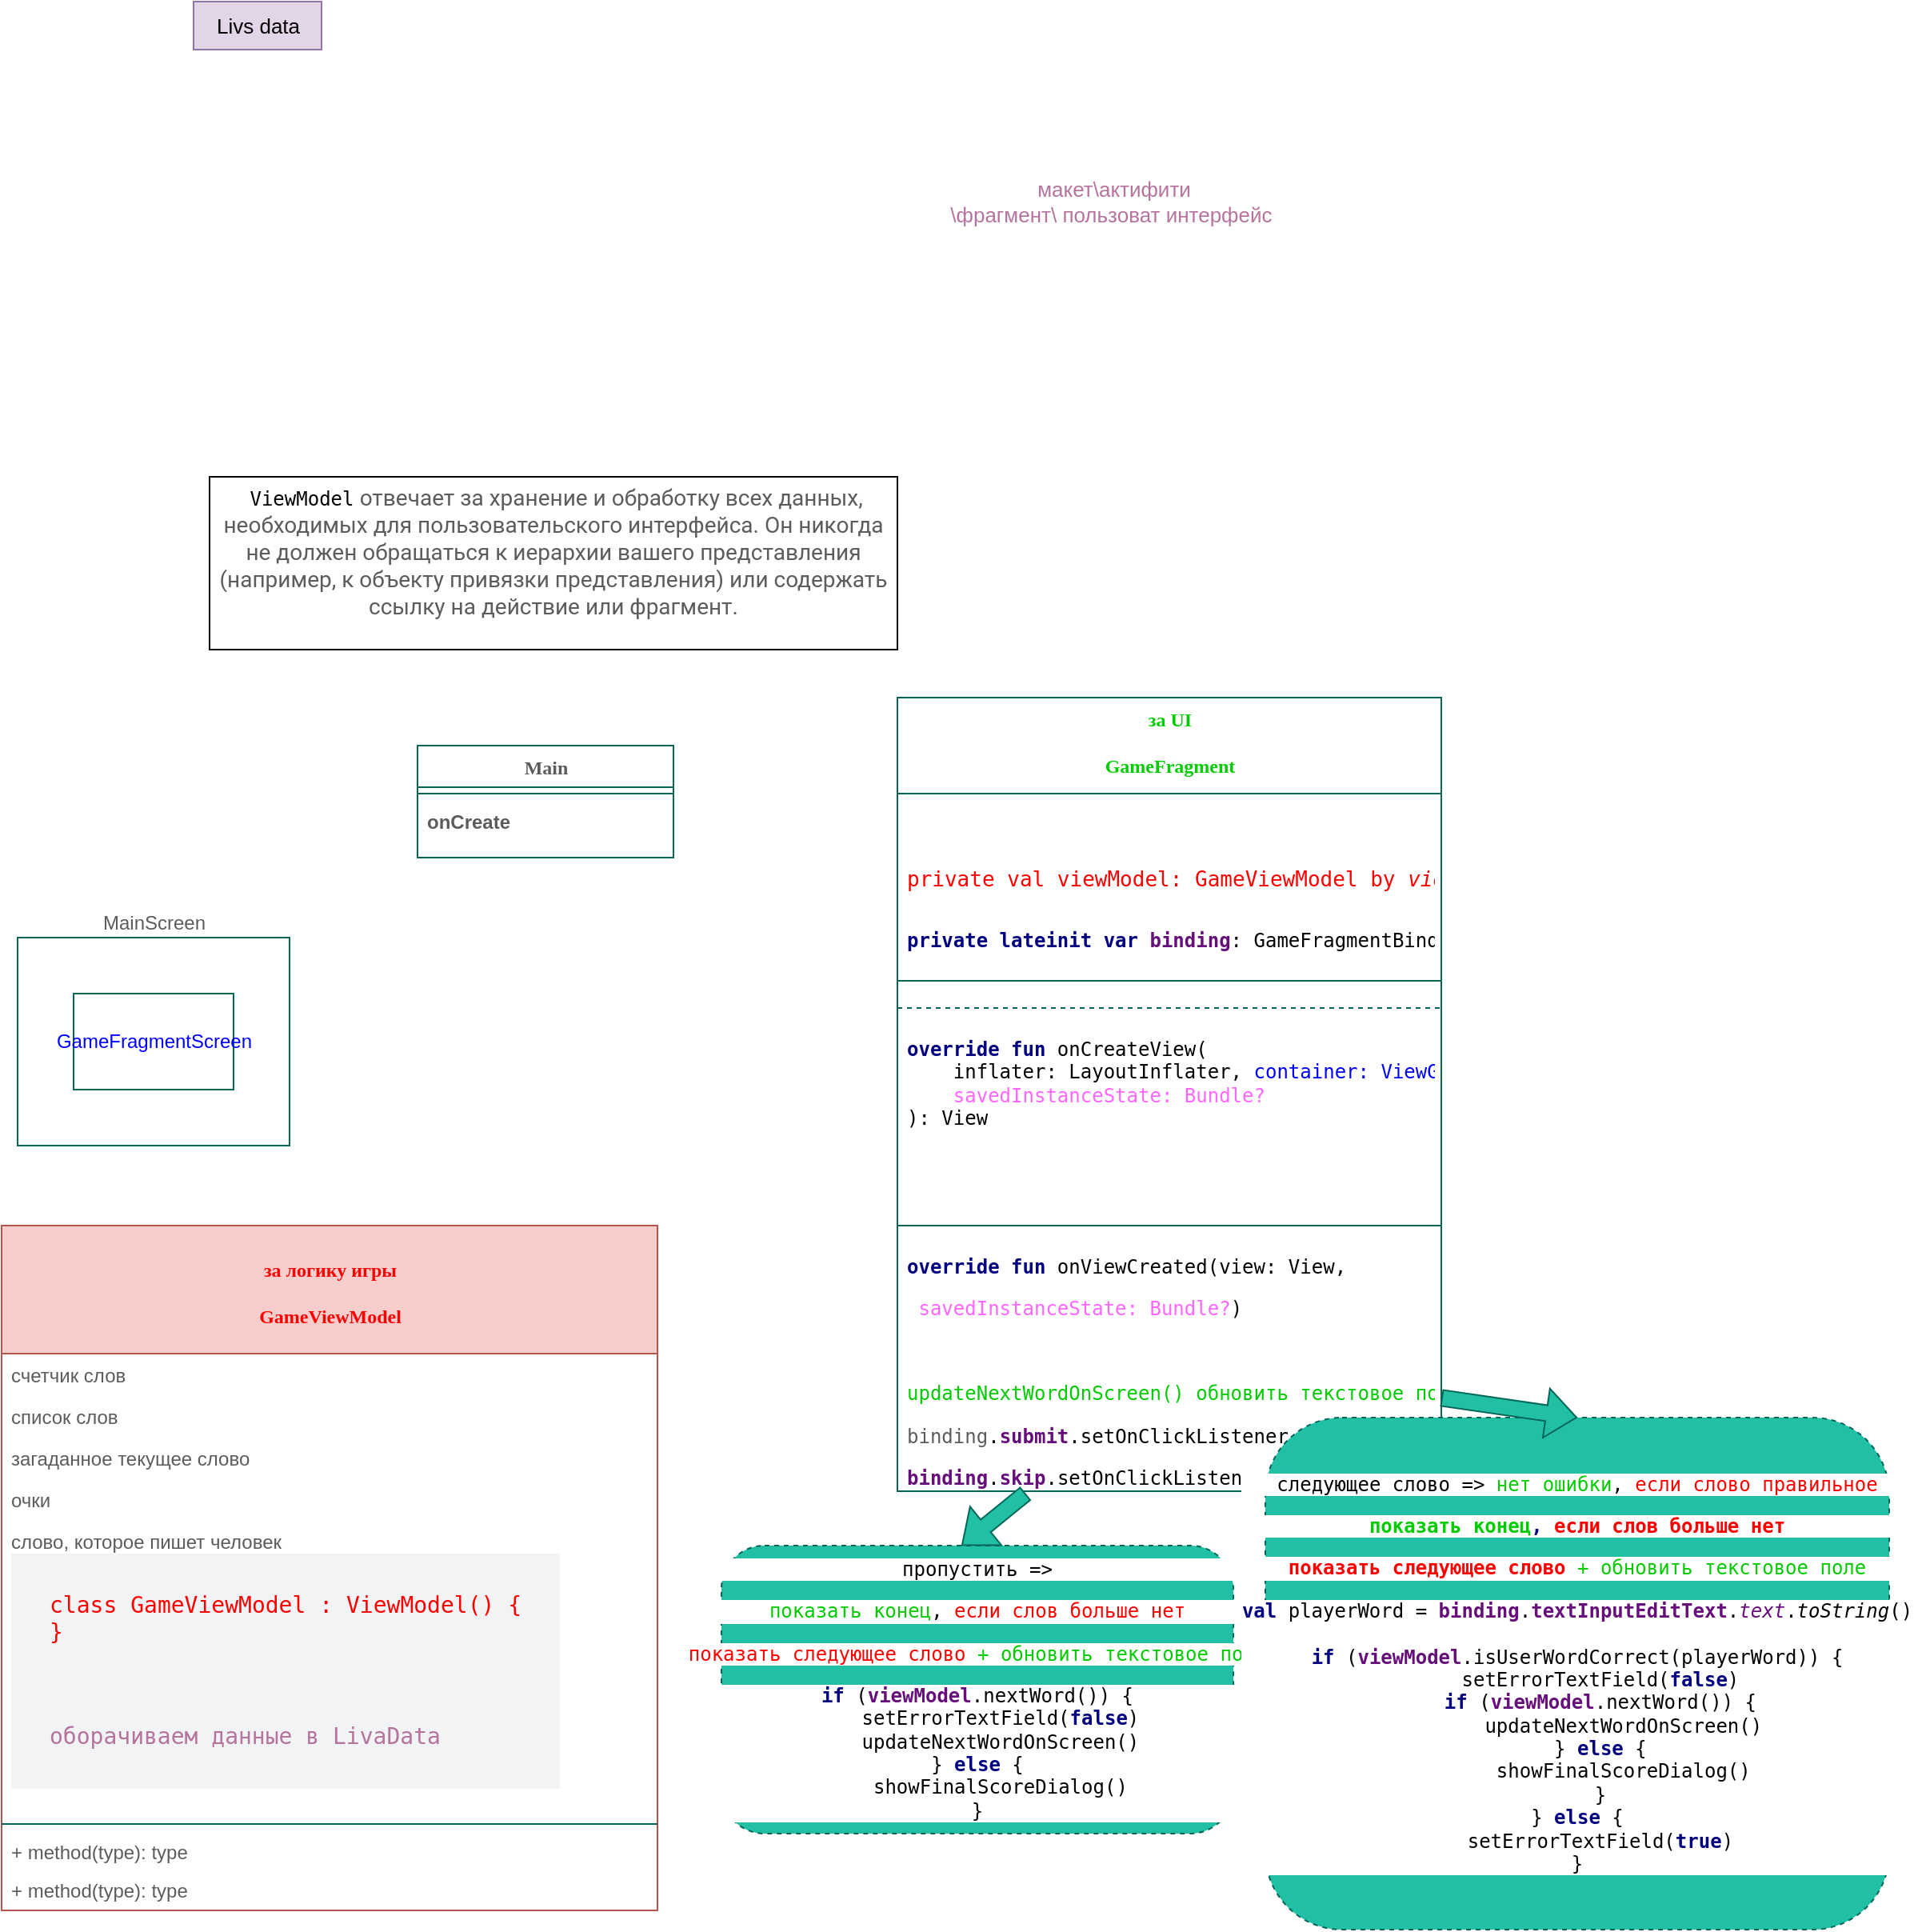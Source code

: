 <mxfile version="20.4.0" type="github">
  <diagram name="Page-1" id="9f46799a-70d6-7492-0946-bef42562c5a5">
    <mxGraphModel dx="2138" dy="1429" grid="1" gridSize="10" guides="1" tooltips="1" connect="1" arrows="1" fold="1" page="1" pageScale="1" pageWidth="1100" pageHeight="850" math="0" shadow="0">
      <root>
        <mxCell id="0" />
        <mxCell id="1" parent="0" />
        <mxCell id="78961159f06e98e8-17" value="Main" style="swimlane;html=1;fontStyle=1;align=center;verticalAlign=top;childLayout=stackLayout;horizontal=1;startSize=26;horizontalStack=0;resizeParent=1;resizeLast=0;collapsible=1;marginBottom=0;swimlaneFillColor=#ffffff;rounded=0;shadow=0;comic=0;labelBackgroundColor=none;strokeWidth=1;fillColor=none;fontFamily=Verdana;fontSize=12;strokeColor=#006658;fontColor=#5C5C5C;" parent="1" vertex="1">
          <mxGeometry x="170" y="-30" width="160" height="70" as="geometry" />
        </mxCell>
        <mxCell id="78961159f06e98e8-19" value="" style="line;html=1;strokeWidth=1;fillColor=none;align=left;verticalAlign=middle;spacingTop=-1;spacingLeft=3;spacingRight=3;rotatable=0;labelPosition=right;points=[];portConstraint=eastwest;strokeColor=#006658;fontColor=#5C5C5C;" parent="78961159f06e98e8-17" vertex="1">
          <mxGeometry y="26" width="160" height="8" as="geometry" />
        </mxCell>
        <mxCell id="78961159f06e98e8-20" value="onCreate" style="text;html=1;strokeColor=none;fillColor=none;align=left;verticalAlign=top;spacingLeft=4;spacingRight=4;whiteSpace=wrap;overflow=hidden;rotatable=0;points=[[0,0.5],[1,0.5]];portConstraint=eastwest;fontStyle=1;fontColor=#5C5C5C;" parent="78961159f06e98e8-17" vertex="1">
          <mxGeometry y="34" width="160" height="26" as="geometry" />
        </mxCell>
        <mxCell id="78961159f06e98e8-30" value="&lt;font color=&quot;#00cc00&quot;&gt;за UI&lt;br&gt;&lt;br&gt;GameFragment&lt;br&gt;&lt;/font&gt;" style="swimlane;html=1;fontStyle=1;align=center;verticalAlign=top;childLayout=stackLayout;horizontal=1;startSize=60;horizontalStack=0;resizeParent=1;resizeLast=0;collapsible=1;marginBottom=0;swimlaneFillColor=#ffffff;rounded=0;shadow=0;comic=0;labelBackgroundColor=none;strokeWidth=1;fillColor=default;fontFamily=Verdana;fontSize=12;strokeColor=#006658;fontColor=#5C5C5C;" parent="1" vertex="1">
          <mxGeometry x="470" y="-60" width="340" height="496" as="geometry">
            <mxRectangle x="480" y="-50" width="140" height="70" as="alternateBounds" />
          </mxGeometry>
        </mxCell>
        <mxCell id="78961159f06e98e8-32" value="&lt;span style=&quot;color: rgba(0, 0, 0, 0); font-family: monospace; font-size: 0px;&quot;&gt;%3CmxGraphModel%3E%3Croot%3E%3CmxCell%20id%3D%220%22%2F%3E%3CmxCell%20id%3D%221%22%20parent%3D%220%22%2F%3E%3CmxCell%20id%3D%222%22%20value%3D%22%26lt%3Bpre%20style%3D%26quot%3Bbackground-color%3A%23ffffff%3Bcolor%3A%23000000%3Bfont-family%3A&#39;JetBrains%20Mono&#39;%2Cmonospace%3Bfont-size%3A9%2C8pt%3B%26quot%3B%26gt%3B%26lt%3Bspan%20style%3D%26quot%3Bcolor%3A%23000080%3Bfont-weight%3Abold%3B%26quot%3B%26gt%3Bprivate%20lateinit%20var%20%26lt%3B%2Fspan%26gt%3B%26lt%3Bspan%20style%3D%26quot%3Bcolor%3A%23660e7a%3Bfont-weight%3Abold%3B%26quot%3B%26gt%3Bbinding%26lt%3B%2Fspan%26gt%3B%3A%20GameFragmentBinding%26lt%3B%2Fpre%26gt%3B%22%20style%3D%22text%3Bhtml%3D1%3BstrokeColor%3Dnone%3BfillColor%3Dnone%3Balign%3Dleft%3BverticalAlign%3Dtop%3BspacingLeft%3D4%3BspacingRight%3D4%3BwhiteSpace%3Dwrap%3Boverflow%3Dhidden%3Brotatable%3D0%3Bpoints%3D%5B%5B0%2C0.5%5D%2C%5B1%2C0.5%5D%5D%3BportConstraint%3Deastwest%3B%22%20vertex%3D%221%22%20parent%3D%221%22%3E%3CmxGeometry%20x%3D%22320%22%20y%3D%2296%22%20width%3D%22160%22%20height%3D%2234%22%20as%3D%22geometry%22%2F%3E%3C%2FmxCell%3E%3C%2Froot%3E%3C%2FmxGraphModel%3E&lt;/span&gt;&lt;span style=&quot;color: rgba(0, 0, 0, 0); font-family: monospace; font-size: 0px;&quot;&gt;%3CmxGraphModel%3E%3Croot%3E%3CmxCell%20id%3D%220%22%2F%3E%3CmxCell%20id%3D%221%22%20parent%3D%220%22%2F%3E%3CmxCell%20id%3D%222%22%20value%3D%22%26lt%3Bpre%20style%3D%26quot%3Bbackground-color%3A%23ffffff%3Bcolor%3A%23000000%3Bfont-family%3A&#39;JetBrains%20Mono&#39;%2Cmonospace%3Bfont-size%3A9%2C8pt%3B%26quot%3B%26gt%3B%26lt%3Bspan%20style%3D%26quot%3Bcolor%3A%23000080%3Bfont-weight%3Abold%3B%26quot%3B%26gt%3Bprivate%20lateinit%20var%20%26lt%3B%2Fspan%26gt%3B%26lt%3Bspan%20style%3D%26quot%3Bcolor%3A%23660e7a%3Bfont-weight%3Abold%3B%26quot%3B%26gt%3Bbinding%26lt%3B%2Fspan%26gt%3B%3A%20GameFragmentBinding%26lt%3B%2Fpre%26gt%3B%22%20style%3D%22text%3Bhtml%3D1%3BstrokeColor%3Dnone%3BfillColor%3Dnone%3Balign%3Dleft%3BverticalAlign%3Dtop%3BspacingLeft%3D4%3BspacingRight%3D4%3BwhiteSpace%3Dwrap%3Boverflow%3Dhidden%3Brotatable%3D0%3Bpoints%3D%5B%5B0%2C0.5%5D%2C%5B1%2C0.5%5D%5D%3BportConstraint%3Deastwest%3B%22%20vertex%3D%221%22%20parent%3D%221%22%3E%3CmxGeometry%20x%3D%22320%22%20y%3D%2296%22%20width%3D%22160%22%20height%3D%2234%22%20as%3D%22geometry%22%2F%3E%3C%2FmxCell%3E%3C%2Froot%3E%3C%2FmxGraphModel%3E&lt;/span&gt;&lt;span style=&quot;color: rgba(0, 0, 0, 0); font-family: monospace; font-size: 0px;&quot;&gt;%3CmxGraphModel%3E%3Croot%3E%3CmxCell%20id%3D%220%22%2F%3E%3CmxCell%20id%3D%221%22%20parent%3D%220%22%2F%3E%3CmxCell%20id%3D%222%22%20value%3D%22%26lt%3Bpre%20style%3D%26quot%3Bbackground-color%3A%23ffffff%3Bcolor%3A%23000000%3Bfont-family%3A&#39;JetBrains%20Mono&#39;%2Cmonospace%3Bfont-size%3A9%2C8pt%3B%26quot%3B%26gt%3B%26lt%3Bspan%20style%3D%26quot%3Bcolor%3A%23000080%3Bfont-weight%3Abold%3B%26quot%3B%26gt%3Bprivate%20lateinit%20var%20%26lt%3B%2Fspan%26gt%3B%26lt%3Bspan%20style%3D%26quot%3Bcolor%3A%23660e7a%3Bfont-weight%3Abold%3B%26quot%3B%26gt%3Bbinding%26lt%3B%2Fspan%26gt%3B%3A%20GameFragmentBinding%26lt%3B%2Fpre%26gt%3B%22%20style%3D%22text%3Bhtml%3D1%3BstrokeColor%3Dnone%3BfillColor%3Dnone%3Balign%3Dleft%3BverticalAlign%3Dtop%3BspacingLeft%3D4%3BspacingRight%3D4%3BwhiteSpace%3Dwrap%3Boverflow%3Dhidden%3Brotatable%3D0%3Bpoints%3D%5B%5B0%2C0.5%5D%2C%5B1%2C0.5%5D%5D%3BportConstraint%3Deastwest%3B%22%20vertex%3D%221%22%20parent%3D%221%22%3E%3CmxGeometry%20x%3D%22320%22%20y%3D%2296%22%20width%3D%22160%22%20height%3D%2234%22%20as%3D%22geometry%22%2F%3E%3C%2FmxCell%3E%3C%2Froot%3E%3C%2FmxGraphModel%3E&lt;/span&gt;" style="text;html=1;strokeColor=none;fillColor=none;align=left;verticalAlign=top;spacingLeft=4;spacingRight=4;whiteSpace=wrap;overflow=hidden;rotatable=0;points=[[0,0.5],[1,0.5]];portConstraint=eastwest;fontColor=#5C5C5C;" parent="78961159f06e98e8-30" vertex="1">
          <mxGeometry y="60" width="340" height="26" as="geometry" />
        </mxCell>
        <mxCell id="78961159f06e98e8-33" value="&lt;pre style=&quot;background-color: rgb(255, 255, 255); font-family: &amp;quot;JetBrains Mono&amp;quot;, monospace; font-size: 13px;&quot;&gt;&lt;font color=&quot;#ff0000&quot;&gt;private val viewModel: &lt;font style=&quot;font-size: 13px;&quot;&gt;GameViewModel &lt;/font&gt;by &lt;span style=&quot;font-style: italic;&quot;&gt;viewModels&lt;/span&gt;()&lt;/font&gt;&lt;/pre&gt;" style="text;html=1;strokeColor=none;fillColor=none;align=left;verticalAlign=top;spacingLeft=4;spacingRight=4;whiteSpace=wrap;overflow=hidden;rotatable=0;points=[[0,0.5],[1,0.5]];portConstraint=eastwest;fontColor=#5C5C5C;" parent="78961159f06e98e8-30" vertex="1">
          <mxGeometry y="86" width="340" height="40" as="geometry" />
        </mxCell>
        <mxCell id="uO2hVA76GYjicHTjwSfB-16" value="&lt;pre style=&quot;background-color:#ffffff;color:#000000;font-family:&#39;JetBrains Mono&#39;,monospace;font-size:9,8pt;&quot;&gt;&lt;span style=&quot;color:#000080;font-weight:bold;&quot;&gt;private lateinit var &lt;/span&gt;&lt;span style=&quot;color:#660e7a;font-weight:bold;&quot;&gt;binding&lt;/span&gt;: GameFragmentBinding&lt;/pre&gt;" style="text;html=1;strokeColor=none;fillColor=none;align=left;verticalAlign=top;spacingLeft=4;spacingRight=4;whiteSpace=wrap;overflow=hidden;rotatable=0;points=[[0,0.5],[1,0.5]];portConstraint=eastwest;fontColor=#5C5C5C;" parent="78961159f06e98e8-30" vertex="1">
          <mxGeometry y="126" width="340" height="34" as="geometry" />
        </mxCell>
        <mxCell id="78961159f06e98e8-38" value="" style="line;html=1;strokeWidth=1;fillColor=none;align=left;verticalAlign=middle;spacingTop=-1;spacingLeft=3;spacingRight=3;rotatable=0;labelPosition=right;points=[];portConstraint=eastwest;strokeColor=#006658;fontColor=#5C5C5C;" parent="78961159f06e98e8-30" vertex="1">
          <mxGeometry y="160" width="340" height="34" as="geometry" />
        </mxCell>
        <mxCell id="78961159f06e98e8-39" value="&lt;pre style=&quot;background-color: rgb(255, 255, 255); font-family: &amp;quot;JetBrains Mono&amp;quot;, monospace;&quot;&gt;&lt;span style=&quot;color: rgb(0, 0, 0);&quot;&gt;&lt;span style=&quot;color:#000080;font-weight:bold;&quot;&gt;override fun &lt;/span&gt;onCreateView(&lt;br&gt;    inflater: LayoutInflater, &lt;/span&gt;&lt;font color=&quot;#0000ff&quot;&gt;container: ViewGroup?&lt;/font&gt;&lt;font color=&quot;#000000&quot;&gt;,&lt;br&gt;    &lt;/font&gt;&lt;font color=&quot;#ff66ff&quot;&gt;savedInstanceState: Bundle?&lt;/font&gt;&lt;font color=&quot;#000000&quot;&gt;&lt;br&gt;): View&lt;/font&gt;&lt;/pre&gt;&lt;pre style=&quot;background-color: rgb(255, 255, 255); font-family: &amp;quot;JetBrains Mono&amp;quot;, monospace;&quot;&gt;&lt;font color=&quot;#000000&quot;&gt;&lt;br&gt;&lt;/font&gt;&lt;/pre&gt;&lt;pre style=&quot;background-color: rgb(255, 255, 255); font-family: &amp;quot;JetBrains Mono&amp;quot;, monospace;&quot;&gt;&lt;font color=&quot;#000000&quot;&gt;&lt;br&gt;&lt;/font&gt;&lt;/pre&gt;" style="text;html=1;strokeColor=#006658;fillColor=none;align=left;verticalAlign=top;spacingLeft=4;spacingRight=4;whiteSpace=wrap;overflow=hidden;rotatable=0;points=[[0,0.5],[1,0.5]];portConstraint=eastwest;fontColor=#5C5C5C;dashed=1;" parent="78961159f06e98e8-30" vertex="1">
          <mxGeometry y="194" width="340" height="136" as="geometry" />
        </mxCell>
        <mxCell id="78961159f06e98e8-40" value="&lt;pre style=&quot;background-color:#ffffff;color:#000000;font-family:&#39;JetBrains Mono&#39;,monospace;font-size:9,8pt;&quot;&gt;&lt;span style=&quot;color:#000080;font-weight:bold;&quot;&gt;override fun &lt;/span&gt;onViewCreated(view: View,&lt;/pre&gt;&lt;pre style=&quot;background-color: rgb(255, 255, 255); font-family: &amp;quot;JetBrains Mono&amp;quot;, monospace;&quot;&gt;&lt;span style=&quot;color: rgb(0, 0, 0);&quot;&gt; &lt;/span&gt;&lt;font color=&quot;#ff66ff&quot;&gt;savedInstanceState: Bundle?&lt;/font&gt;&lt;font color=&quot;#000000&quot;&gt;)&lt;/font&gt;&lt;/pre&gt;&lt;pre style=&quot;background-color: rgb(255, 255, 255); font-family: &amp;quot;JetBrains Mono&amp;quot;, monospace;&quot;&gt;&lt;font color=&quot;#000000&quot;&gt;&lt;br&gt;&lt;/font&gt;&lt;/pre&gt;&lt;pre style=&quot;background-color: rgb(255, 255, 255); font-family: &amp;quot;JetBrains Mono&amp;quot;, monospace;&quot;&gt;&lt;font color=&quot;#00cc00&quot;&gt;updateNextWordOnScreen() обновить текстовое поле&lt;/font&gt;&lt;/pre&gt;&lt;pre style=&quot;background-color: rgb(255, 255, 255); font-family: &amp;quot;JetBrains Mono&amp;quot;, monospace;&quot;&gt;binding&lt;span style=&quot;color: rgb(0, 0, 0);&quot;&gt;.&lt;/span&gt;&lt;span style=&quot;color: rgb(102, 14, 122); font-weight: bold;&quot;&gt;submit&lt;/span&gt;&lt;span style=&quot;color: rgb(0, 0, 0);&quot;&gt;.setOnClickListener &lt;/span&gt;&lt;span style=&quot;color: rgb(0, 0, 0); font-weight: bold;&quot;&gt;{ &lt;/span&gt;&lt;span style=&quot;color: rgb(0, 0, 0);&quot;&gt;onSubmitWord() &lt;/span&gt;&lt;span style=&quot;color: rgb(0, 0, 0); font-weight: bold;&quot;&gt;}&lt;/span&gt;&lt;/pre&gt;&lt;pre style=&quot;background-color: rgb(255, 255, 255); font-family: &amp;quot;JetBrains Mono&amp;quot;, monospace;&quot;&gt;&lt;pre style=&quot;color: rgb(0, 0, 0); font-family: &amp;quot;JetBrains Mono&amp;quot;, monospace;&quot;&gt;&lt;span style=&quot;color:#660e7a;font-weight:bold;&quot;&gt;binding&lt;/span&gt;.&lt;span style=&quot;color:#660e7a;font-weight:bold;&quot;&gt;skip&lt;/span&gt;.setOnClickListener &lt;span style=&quot;font-weight:bold;&quot;&gt;{ &lt;/span&gt;onSkipWord() &lt;span style=&quot;font-weight:bold;&quot;&gt;}&lt;/span&gt;&lt;/pre&gt;&lt;/pre&gt;" style="text;html=1;strokeColor=#006658;fillColor=none;align=left;verticalAlign=top;spacingLeft=4;spacingRight=4;whiteSpace=wrap;overflow=hidden;rotatable=0;points=[[0,0.5],[1,0.5]];portConstraint=eastwest;fontColor=#5C5C5C;dashed=1;" parent="78961159f06e98e8-30" vertex="1">
          <mxGeometry y="330" width="340" height="166" as="geometry" />
        </mxCell>
        <mxCell id="78961159f06e98e8-43" value="&lt;font color=&quot;#ff0000&quot;&gt;&lt;br&gt;за логику игры&lt;br&gt;&lt;br&gt;GameViewModel&lt;/font&gt;" style="swimlane;html=1;fontStyle=1;align=center;verticalAlign=top;childLayout=stackLayout;horizontal=1;startSize=80;horizontalStack=0;resizeParent=1;resizeLast=0;collapsible=1;marginBottom=0;swimlaneFillColor=#ffffff;rounded=0;shadow=0;comic=0;labelBackgroundColor=none;strokeWidth=1;fillColor=#f8cecc;fontFamily=Verdana;fontSize=12;strokeColor=#b85450;" parent="1" vertex="1">
          <mxGeometry x="-90" y="270" width="410" height="428" as="geometry">
            <mxRectangle x="240" y="150" width="150" height="70" as="alternateBounds" />
          </mxGeometry>
        </mxCell>
        <mxCell id="78961159f06e98e8-44" value="счетчик слов&lt;br&gt;" style="text;html=1;strokeColor=none;fillColor=none;align=left;verticalAlign=top;spacingLeft=4;spacingRight=4;whiteSpace=wrap;overflow=hidden;rotatable=0;points=[[0,0.5],[1,0.5]];portConstraint=eastwest;fontColor=#5C5C5C;" parent="78961159f06e98e8-43" vertex="1">
          <mxGeometry y="80" width="410" height="26" as="geometry" />
        </mxCell>
        <mxCell id="78961159f06e98e8-45" value="список слов" style="text;html=1;strokeColor=none;fillColor=none;align=left;verticalAlign=top;spacingLeft=4;spacingRight=4;whiteSpace=wrap;overflow=hidden;rotatable=0;points=[[0,0.5],[1,0.5]];portConstraint=eastwest;fontColor=#5C5C5C;" parent="78961159f06e98e8-43" vertex="1">
          <mxGeometry y="106" width="410" height="26" as="geometry" />
        </mxCell>
        <mxCell id="78961159f06e98e8-49" value="загаданное текущее слово" style="text;html=1;strokeColor=none;fillColor=none;align=left;verticalAlign=top;spacingLeft=4;spacingRight=4;whiteSpace=wrap;overflow=hidden;rotatable=0;points=[[0,0.5],[1,0.5]];portConstraint=eastwest;fontColor=#5C5C5C;" parent="78961159f06e98e8-43" vertex="1">
          <mxGeometry y="132" width="410" height="26" as="geometry" />
        </mxCell>
        <mxCell id="78961159f06e98e8-50" value="очки" style="text;html=1;strokeColor=none;fillColor=none;align=left;verticalAlign=top;spacingLeft=4;spacingRight=4;whiteSpace=wrap;overflow=hidden;rotatable=0;points=[[0,0.5],[1,0.5]];portConstraint=eastwest;fontColor=#5C5C5C;" parent="78961159f06e98e8-43" vertex="1">
          <mxGeometry y="158" width="410" height="26" as="geometry" />
        </mxCell>
        <mxCell id="uO2hVA76GYjicHTjwSfB-31" value="слово, которое пишет человек&lt;br&gt;&lt;pre style=&quot;box-sizing: inherit; background: var(--devsite-code-background,#f1f3f4); font-size: 14px; padding: 8px 80px 8px 8px; margin-top: 0px; margin-bottom: 0px; overflow: auto visible; position: relative; padding-block: var(--devsite-code-padding-block,24px); padding-inline: var(--devsite-code-padding-inline,24px); border-radius: 0px; text-size-adjust: none; direction: ltr !important;&quot; dir=&quot;ltr&quot; translate=&quot;no&quot; class=&quot;&quot;&gt;&lt;code style=&quot;box-sizing: inherit; background: 0px center transparent; font: 14px/20px var(--devsite-code-font-family); padding: 0px; border: var(--devsite-inline-nested-code-border,0); border-radius: 4px; word-break: normal; overflow: auto visible; direction: ltr !important;&quot; dir=&quot;ltr&quot;&gt;&lt;font color=&quot;#ff0000&quot;&gt;&lt;span style=&quot;box-sizing: inherit;&quot; class=&quot;kwd&quot;&gt;&lt;span style=&quot;box-sizing: inherit;&quot; class=&quot;kwd&quot;&gt;class&lt;/span&gt;&lt;/span&gt;&lt;span style=&quot;box-sizing: inherit;&quot; class=&quot;pln&quot;&gt;&lt;span style=&quot;box-sizing: inherit;&quot; class=&quot;pln&quot;&gt; &lt;/span&gt;&lt;/span&gt;&lt;span style=&quot;box-sizing: inherit;&quot; class=&quot;typ&quot;&gt;&lt;span style=&quot;box-sizing: inherit;&quot; class=&quot;typ&quot;&gt;GameViewModel&lt;/span&gt;&lt;/span&gt;&lt;span style=&quot;box-sizing: inherit;&quot; class=&quot;pln&quot;&gt;&lt;span style=&quot;box-sizing: inherit;&quot; class=&quot;pln&quot;&gt; &lt;/span&gt;&lt;/span&gt;&lt;span style=&quot;box-sizing: inherit;&quot; class=&quot;pun&quot;&gt;&lt;span style=&quot;box-sizing: inherit;&quot; class=&quot;pun&quot;&gt;:&lt;/span&gt;&lt;/span&gt;&lt;span style=&quot;box-sizing: inherit;&quot; class=&quot;pln&quot;&gt;&lt;span style=&quot;box-sizing: inherit;&quot; class=&quot;pln&quot;&gt; &lt;/span&gt;&lt;/span&gt;&lt;span style=&quot;box-sizing: inherit;&quot; class=&quot;typ&quot;&gt;&lt;span style=&quot;box-sizing: inherit;&quot; class=&quot;typ&quot;&gt;ViewModel&lt;/span&gt;&lt;/span&gt;&lt;span style=&quot;box-sizing: inherit;&quot; class=&quot;pun&quot;&gt;&lt;span style=&quot;box-sizing: inherit;&quot; class=&quot;pun&quot;&gt;()&lt;/span&gt;&lt;/span&gt;&lt;span style=&quot;box-sizing: inherit;&quot; class=&quot;pln&quot;&gt;&lt;span style=&quot;box-sizing: inherit;&quot; class=&quot;pln&quot;&gt; &lt;/span&gt;&lt;/span&gt;&lt;span style=&quot;box-sizing: inherit;&quot; class=&quot;pun&quot;&gt;&lt;span style=&quot;box-sizing: inherit;&quot; class=&quot;pun&quot;&gt;{&lt;/span&gt;&lt;/span&gt;&lt;span style=&quot;box-sizing: inherit;&quot; class=&quot;pln&quot;&gt;&lt;span style=&quot;box-sizing: inherit;&quot; class=&quot;pln&quot;&gt;&lt;br style=&quot;box-sizing: inherit;&quot;&gt;&lt;/span&gt;&lt;/span&gt;&lt;span style=&quot;box-sizing: inherit;&quot; class=&quot;pun&quot;&gt;&lt;span style=&quot;box-sizing: inherit;&quot; class=&quot;pun&quot;&gt;}&lt;/span&gt;&lt;/span&gt;&lt;/font&gt;&lt;/code&gt;&lt;/pre&gt;&lt;pre style=&quot;box-sizing: inherit; background: var(--devsite-code-background,#f1f3f4); font-size: 14px; padding: 8px 80px 8px 8px; margin-top: 0px; margin-bottom: 0px; overflow: auto visible; position: relative; padding-block: var(--devsite-code-padding-block,24px); padding-inline: var(--devsite-code-padding-inline,24px); border-radius: 0px; text-size-adjust: none; direction: ltr !important;&quot; dir=&quot;ltr&quot; translate=&quot;no&quot; class=&quot;&quot;&gt;&lt;font color=&quot;#b5739d&quot;&gt;оборачиваем данные в LivaData&lt;/font&gt;&lt;/pre&gt;" style="text;html=1;strokeColor=none;fillColor=none;align=left;verticalAlign=top;spacingLeft=4;spacingRight=4;whiteSpace=wrap;overflow=hidden;rotatable=0;points=[[0,0.5],[1,0.5]];portConstraint=eastwest;fontColor=#5C5C5C;" parent="78961159f06e98e8-43" vertex="1">
          <mxGeometry y="184" width="410" height="186" as="geometry" />
        </mxCell>
        <mxCell id="78961159f06e98e8-51" value="" style="line;html=1;strokeWidth=1;fillColor=none;align=left;verticalAlign=middle;spacingTop=-1;spacingLeft=3;spacingRight=3;rotatable=0;labelPosition=right;points=[];portConstraint=eastwest;strokeColor=#006658;fontColor=#5C5C5C;" parent="78961159f06e98e8-43" vertex="1">
          <mxGeometry y="370" width="410" height="8" as="geometry" />
        </mxCell>
        <mxCell id="78961159f06e98e8-52" value="+ method(type): type" style="text;html=1;strokeColor=none;fillColor=none;align=left;verticalAlign=top;spacingLeft=4;spacingRight=4;whiteSpace=wrap;overflow=hidden;rotatable=0;points=[[0,0.5],[1,0.5]];portConstraint=eastwest;fontColor=#5C5C5C;" parent="78961159f06e98e8-43" vertex="1">
          <mxGeometry y="378" width="410" height="24" as="geometry" />
        </mxCell>
        <mxCell id="78961159f06e98e8-53" value="+ method(type): type" style="text;html=1;strokeColor=none;fillColor=none;align=left;verticalAlign=top;spacingLeft=4;spacingRight=4;whiteSpace=wrap;overflow=hidden;rotatable=0;points=[[0,0.5],[1,0.5]];portConstraint=eastwest;fontColor=#5C5C5C;" parent="78961159f06e98e8-43" vertex="1">
          <mxGeometry y="402" width="410" height="26" as="geometry" />
        </mxCell>
        <mxCell id="78961159f06e98e8-130" style="edgeStyle=elbowEdgeStyle;html=1;labelBackgroundColor=none;startFill=0;startSize=8;endArrow=diamondThin;endFill=0;endSize=16;fontFamily=Verdana;fontSize=12;elbow=vertical;strokeColor=#006658;fontColor=#5C5C5C;" parent="1" edge="1">
          <mxGeometry relative="1" as="geometry">
            <mxPoint x="550" y="617" as="sourcePoint" />
            <mxPoint x="520" y="617" as="targetPoint" />
          </mxGeometry>
        </mxCell>
        <mxCell id="uO2hVA76GYjicHTjwSfB-36" style="edgeStyle=orthogonalEdgeStyle;rounded=0;orthogonalLoop=1;jettySize=auto;html=1;exitX=0.5;exitY=0;exitDx=0;exitDy=0;entryX=0.5;entryY=0;entryDx=0;entryDy=0;strokeColor=#006658;fontColor=#00CC00;fillColor=#21C0A5;" parent="1" source="uO2hVA76GYjicHTjwSfB-10" target="uO2hVA76GYjicHTjwSfB-15" edge="1">
          <mxGeometry relative="1" as="geometry" />
        </mxCell>
        <mxCell id="uO2hVA76GYjicHTjwSfB-10" value="MainScreen" style="html=1;fillColor=default;labelPosition=center;verticalLabelPosition=top;align=center;verticalAlign=bottom;strokeColor=#006658;fontColor=#5C5C5C;" parent="1" vertex="1">
          <mxGeometry x="-80" y="90" width="170" height="130" as="geometry" />
        </mxCell>
        <mxCell id="uO2hVA76GYjicHTjwSfB-15" value="&lt;font color=&quot;#0000ff&quot;&gt;GameFragmentScreen&lt;/font&gt;" style="html=1;fillColor=none;strokeColor=#006658;fontColor=#5C5C5C;" parent="1" vertex="1">
          <mxGeometry x="-45" y="125" width="100" height="60" as="geometry" />
        </mxCell>
        <mxCell id="uO2hVA76GYjicHTjwSfB-29" value="&lt;pre style=&quot;background-color:#ffffff;color:#000000;font-family:&#39;JetBrains Mono&#39;,monospace;font-size:9,8pt;&quot;&gt;пропустить =&amp;gt;&lt;/pre&gt;&lt;pre style=&quot;background-color: rgb(255, 255, 255); font-family: &amp;quot;JetBrains Mono&amp;quot;, monospace;&quot;&gt;&lt;font color=&quot;#00cc00&quot;&gt;показать конец&lt;/font&gt;&lt;span style=&quot;color: rgb(0, 0, 0);&quot;&gt;, &lt;/span&gt;&lt;font color=&quot;#ff0000&quot;&gt;если слов больше нет&lt;/font&gt;&lt;/pre&gt;&lt;pre style=&quot;background-color: rgb(255, 255, 255); font-family: &amp;quot;JetBrains Mono&amp;quot;, monospace;&quot;&gt;&lt;font color=&quot;#ff0000&quot;&gt;показать следующее слово &lt;/font&gt;&lt;font color=&quot;#00cc00&quot;&gt;+ обновить текстовое поле&lt;/font&gt;&lt;/pre&gt;&lt;pre style=&quot;background-color:#ffffff;color:#000000;font-family:&#39;JetBrains Mono&#39;,monospace;font-size:9,8pt;&quot;&gt;&lt;span style=&quot;color:#000080;font-weight:bold;&quot;&gt;if &lt;/span&gt;(&lt;span style=&quot;color:#660e7a;font-weight:bold;&quot;&gt;viewModel&lt;/span&gt;.nextWord()) {&lt;br&gt;    setErrorTextField(&lt;span style=&quot;color:#000080;font-weight:bold;&quot;&gt;false&lt;/span&gt;)&lt;br&gt;    updateNextWordOnScreen()&lt;br&gt;} &lt;span style=&quot;color:#000080;font-weight:bold;&quot;&gt;else &lt;/span&gt;{&lt;br&gt;    showFinalScoreDialog()&lt;br&gt;}&lt;/pre&gt;" style="rounded=1;whiteSpace=wrap;html=1;dashed=1;strokeColor=#006658;fontColor=#5C5C5C;fillColor=#21C0A5;" parent="1" vertex="1">
          <mxGeometry x="360" y="470" width="320" height="180" as="geometry" />
        </mxCell>
        <mxCell id="uO2hVA76GYjicHTjwSfB-30" value="&lt;pre style=&quot;background-color: rgb(255, 255, 255); font-family: &amp;quot;JetBrains Mono&amp;quot;, monospace;&quot;&gt;&lt;span style=&quot;color: rgb(0, 0, 0);&quot;&gt;следующее слово =&amp;gt; &lt;/span&gt;&lt;font color=&quot;#00cc00&quot;&gt;нет ошибки&lt;/font&gt;&lt;span style=&quot;color: rgb(0, 0, 0);&quot;&gt;, &lt;/span&gt;&lt;font color=&quot;#ff0000&quot;&gt;если слово правильное&lt;/font&gt;&lt;/pre&gt;&lt;pre style=&quot;background-color: rgb(255, 255, 255); font-family: &amp;quot;JetBrains Mono&amp;quot;, monospace;&quot;&gt;&lt;b style=&quot;&quot;&gt;&lt;font color=&quot;#00cc00&quot;&gt;показать конец&lt;/font&gt;&lt;font color=&quot;#000080&quot;&gt;, &lt;/font&gt;&lt;font color=&quot;#ff0000&quot;&gt;если слов больше нет&lt;/font&gt;&lt;/b&gt;&lt;/pre&gt;&lt;pre style=&quot;background-color: rgb(255, 255, 255); font-family: &amp;quot;JetBrains Mono&amp;quot;, monospace;&quot;&gt;&lt;b style=&quot;&quot;&gt;&lt;font color=&quot;#ff0000&quot;&gt;показать следующее слово &lt;/font&gt;&lt;/b&gt;&lt;font color=&quot;#00cc00&quot;&gt;+ обновить текстовое поле&lt;/font&gt;&lt;/pre&gt;&lt;pre style=&quot;background-color:#ffffff;color:#000000;font-family:&#39;JetBrains Mono&#39;,monospace;font-size:9,8pt;&quot;&gt;&lt;span style=&quot;color:#000080;font-weight:bold;&quot;&gt;val &lt;/span&gt;playerWord = &lt;span style=&quot;color:#660e7a;font-weight:bold;&quot;&gt;binding&lt;/span&gt;.&lt;span style=&quot;color:#660e7a;font-weight:bold;&quot;&gt;textInputEditText&lt;/span&gt;.&lt;span style=&quot;color:#660e7a;font-style:italic;&quot;&gt;text&lt;/span&gt;.&lt;span style=&quot;font-style:italic;&quot;&gt;toString&lt;/span&gt;()&lt;br&gt;&lt;br&gt;&lt;span style=&quot;color:#000080;font-weight:bold;&quot;&gt;if &lt;/span&gt;(&lt;span style=&quot;color:#660e7a;font-weight:bold;&quot;&gt;viewModel&lt;/span&gt;.isUserWordCorrect(playerWord)) {&lt;br&gt;    setErrorTextField(&lt;span style=&quot;color:#000080;font-weight:bold;&quot;&gt;false&lt;/span&gt;)&lt;br&gt;    &lt;span style=&quot;color:#000080;font-weight:bold;&quot;&gt;if &lt;/span&gt;(&lt;span style=&quot;color:#660e7a;font-weight:bold;&quot;&gt;viewModel&lt;/span&gt;.nextWord()) {&lt;br&gt;        updateNextWordOnScreen()&lt;br&gt;    } &lt;span style=&quot;color:#000080;font-weight:bold;&quot;&gt;else &lt;/span&gt;{&lt;br&gt;        showFinalScoreDialog()&lt;br&gt;    }&lt;br&gt;} &lt;span style=&quot;color:#000080;font-weight:bold;&quot;&gt;else &lt;/span&gt;{&lt;br&gt;    setErrorTextField(&lt;span style=&quot;color:#000080;font-weight:bold;&quot;&gt;true&lt;/span&gt;)&lt;br&gt;}&lt;/pre&gt;" style="rounded=1;whiteSpace=wrap;html=1;dashed=1;strokeColor=#006658;fontColor=#5C5C5C;fillColor=#21C0A5;" parent="1" vertex="1">
          <mxGeometry x="700" y="390" width="390" height="320" as="geometry" />
        </mxCell>
        <mxCell id="uO2hVA76GYjicHTjwSfB-28" value="" style="shape=flexArrow;endArrow=classic;html=1;rounded=0;strokeColor=#006658;fontColor=#5C5C5C;fillColor=#21C0A5;entryX=0.5;entryY=0;entryDx=0;entryDy=0;" parent="1" source="78961159f06e98e8-40" target="uO2hVA76GYjicHTjwSfB-30" edge="1">
          <mxGeometry width="50" height="50" relative="1" as="geometry">
            <mxPoint x="810" y="380" as="sourcePoint" />
            <mxPoint x="900" y="450" as="targetPoint" />
          </mxGeometry>
        </mxCell>
        <mxCell id="uO2hVA76GYjicHTjwSfB-33" value="" style="shape=flexArrow;endArrow=classic;html=1;rounded=0;strokeColor=#006658;fontColor=#5C5C5C;fillColor=#21C0A5;exitX=0.236;exitY=1.008;exitDx=0;exitDy=0;exitPerimeter=0;entryX=0.469;entryY=0;entryDx=0;entryDy=0;entryPerimeter=0;" parent="1" source="78961159f06e98e8-40" target="uO2hVA76GYjicHTjwSfB-29" edge="1">
          <mxGeometry width="50" height="50" relative="1" as="geometry">
            <mxPoint x="680" y="350" as="sourcePoint" />
            <mxPoint x="730" y="300" as="targetPoint" />
          </mxGeometry>
        </mxCell>
        <mxCell id="GKDgonfJUsGMYwUG_WZu-1" value="&#xa;&lt;code style=&quot;box-sizing: inherit; background: rgb(255, 255, 255); color: var(--devsite-code-color); font-style: normal; font-variant-ligatures: normal; font-variant-caps: normal; padding: 0.1em 0.3em; text-align: left; border: 0px; border-radius: 4px; word-break: normal; -webkit-font-smoothing: auto; overflow: auto visible; letter-spacing: normal; orphans: 2; text-indent: 0px; text-transform: none; widows: 2; word-spacing: 0px; -webkit-text-stroke-width: 0px; text-decoration-thickness: initial; text-decoration-style: initial; text-decoration-color: initial; direction: ltr !important;&quot; dir=&quot;ltr&quot; translate=&quot;no&quot;&gt;ViewModel&lt;/code&gt;&lt;font style=&quot;box-sizing: inherit; color: rgb(92, 92, 92); font-family: Roboto, &amp;quot;Noto Sans&amp;quot;, &amp;quot;Noto Sans JP&amp;quot;, &amp;quot;Noto Sans KR&amp;quot;, &amp;quot;Noto Naskh Arabic&amp;quot;, &amp;quot;Noto Sans Thai&amp;quot;, &amp;quot;Noto Sans Hebrew&amp;quot;, &amp;quot;Noto Sans Bengali&amp;quot;, sans-serif; font-size: 14px; font-style: normal; font-variant-ligatures: normal; font-variant-caps: normal; font-weight: 400; letter-spacing: normal; orphans: 2; text-align: left; text-indent: 0px; text-transform: none; widows: 2; word-spacing: 0px; -webkit-text-stroke-width: 0px; background-color: rgb(255, 255, 255); text-decoration-thickness: initial; text-decoration-style: initial; text-decoration-color: initial; vertical-align: inherit;&quot;&gt;&lt;font style=&quot;box-sizing: inherit; vertical-align: inherit;&quot;&gt;отвечает за хранение и обработку всех данных, необходимых для пользовательского интерфейса.&lt;span&gt;&amp;nbsp;&lt;/span&gt;&lt;/font&gt;&lt;font style=&quot;box-sizing: inherit; vertical-align: inherit;&quot;&gt;Он никогда не должен обращаться к иерархии вашего представления (например, к объекту привязки представления) или содержать ссылку на действие или фрагмент.&lt;/font&gt;&lt;/font&gt;&#xa;&#xa;" style="rounded=0;whiteSpace=wrap;html=1;" vertex="1" parent="1">
          <mxGeometry x="40" y="-198" width="430" height="108" as="geometry" />
        </mxCell>
        <mxCell id="GKDgonfJUsGMYwUG_WZu-2" value="" style="shape=image;verticalLabelPosition=bottom;labelBackgroundColor=default;verticalAlign=top;aspect=fixed;imageAspect=0;image=https://developer.android.com/static/codelabs/basic-android-kotlin-training-viewmodel/img/53dd5e42f23ffba9.png;" vertex="1" parent="1">
          <mxGeometry x="-50" y="-425" width="520" height="222" as="geometry" />
        </mxCell>
        <mxCell id="GKDgonfJUsGMYwUG_WZu-6" value="Livs data" style="text;html=1;align=center;verticalAlign=middle;resizable=0;points=[];autosize=1;strokeColor=#9673a6;fillColor=#e1d5e7;fontSize=13;" vertex="1" parent="1">
          <mxGeometry x="30" y="-495" width="80" height="30" as="geometry" />
        </mxCell>
        <mxCell id="GKDgonfJUsGMYwUG_WZu-7" value="макет\актифити&lt;br&gt;\фрагмент\ пользоват интерфейс&amp;nbsp;" style="text;html=1;align=center;verticalAlign=middle;resizable=0;points=[];autosize=1;strokeColor=none;fillColor=none;fontSize=13;fontColor=#B5739D;" vertex="1" parent="1">
          <mxGeometry x="490" y="-390" width="230" height="40" as="geometry" />
        </mxCell>
      </root>
    </mxGraphModel>
  </diagram>
</mxfile>
